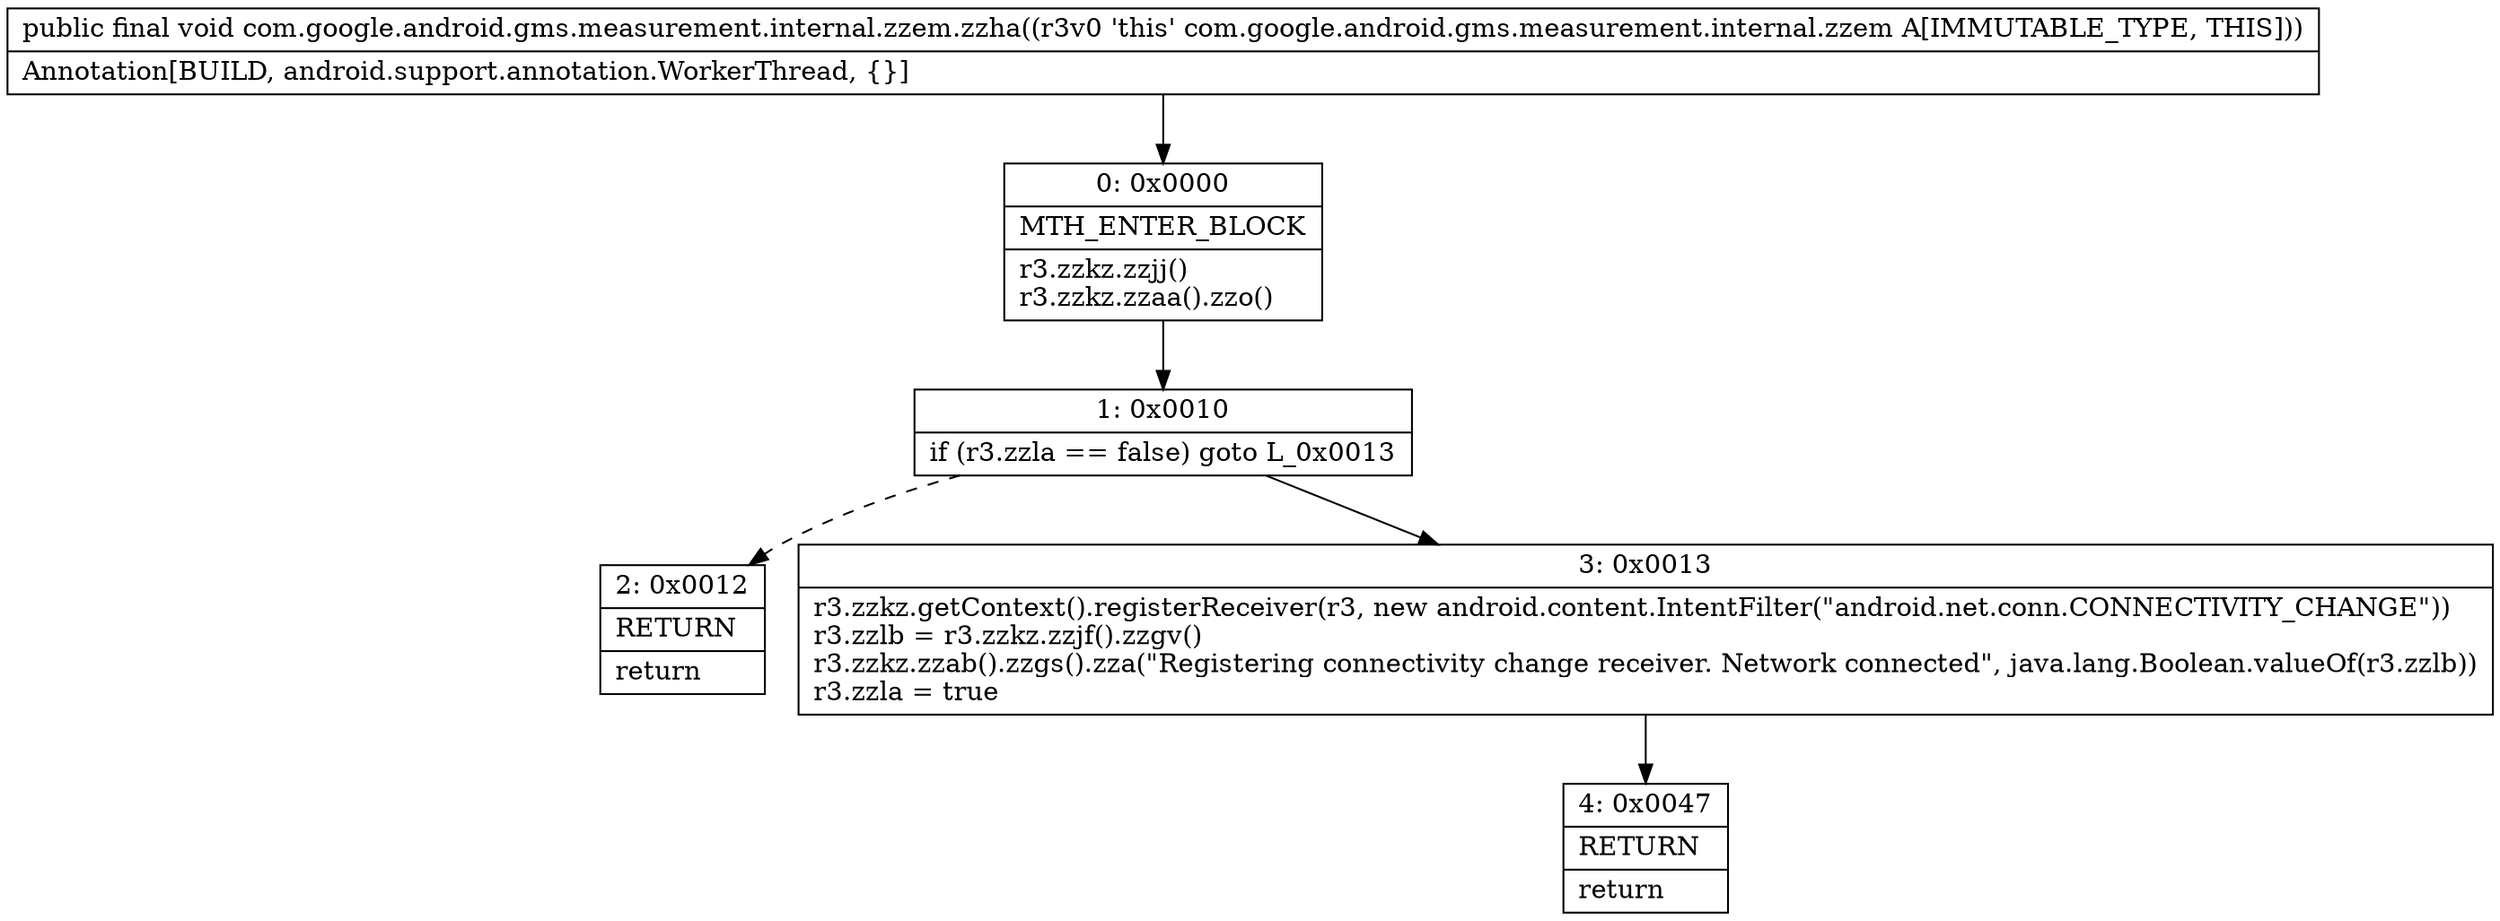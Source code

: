 digraph "CFG forcom.google.android.gms.measurement.internal.zzem.zzha()V" {
Node_0 [shape=record,label="{0\:\ 0x0000|MTH_ENTER_BLOCK\l|r3.zzkz.zzjj()\lr3.zzkz.zzaa().zzo()\l}"];
Node_1 [shape=record,label="{1\:\ 0x0010|if (r3.zzla == false) goto L_0x0013\l}"];
Node_2 [shape=record,label="{2\:\ 0x0012|RETURN\l|return\l}"];
Node_3 [shape=record,label="{3\:\ 0x0013|r3.zzkz.getContext().registerReceiver(r3, new android.content.IntentFilter(\"android.net.conn.CONNECTIVITY_CHANGE\"))\lr3.zzlb = r3.zzkz.zzjf().zzgv()\lr3.zzkz.zzab().zzgs().zza(\"Registering connectivity change receiver. Network connected\", java.lang.Boolean.valueOf(r3.zzlb))\lr3.zzla = true\l}"];
Node_4 [shape=record,label="{4\:\ 0x0047|RETURN\l|return\l}"];
MethodNode[shape=record,label="{public final void com.google.android.gms.measurement.internal.zzem.zzha((r3v0 'this' com.google.android.gms.measurement.internal.zzem A[IMMUTABLE_TYPE, THIS]))  | Annotation[BUILD, android.support.annotation.WorkerThread, \{\}]\l}"];
MethodNode -> Node_0;
Node_0 -> Node_1;
Node_1 -> Node_2[style=dashed];
Node_1 -> Node_3;
Node_3 -> Node_4;
}

